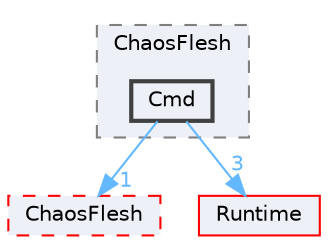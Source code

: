digraph "Cmd"
{
 // INTERACTIVE_SVG=YES
 // LATEX_PDF_SIZE
  bgcolor="transparent";
  edge [fontname=Helvetica,fontsize=10,labelfontname=Helvetica,labelfontsize=10];
  node [fontname=Helvetica,fontsize=10,shape=box,height=0.2,width=0.4];
  compound=true
  subgraph clusterdir_38e85a3e0603fb2bbe7d21005cc81e08 {
    graph [ bgcolor="#edf0f7", pencolor="grey50", label="ChaosFlesh", fontname=Helvetica,fontsize=10 style="filled,dashed", URL="dir_38e85a3e0603fb2bbe7d21005cc81e08.html",tooltip=""]
  dir_3282e9c845e0381d64b578a3b7c13d56 [label="Cmd", fillcolor="#edf0f7", color="grey25", style="filled,bold", URL="dir_3282e9c845e0381d64b578a3b7c13d56.html",tooltip=""];
  }
  dir_1df7862559c6e9e91f2a130f0ff33d91 [label="ChaosFlesh", fillcolor="#edf0f7", color="red", style="filled,dashed", URL="dir_1df7862559c6e9e91f2a130f0ff33d91.html",tooltip=""];
  dir_7536b172fbd480bfd146a1b1acd6856b [label="Runtime", fillcolor="#edf0f7", color="red", style="filled", URL="dir_7536b172fbd480bfd146a1b1acd6856b.html",tooltip=""];
  dir_3282e9c845e0381d64b578a3b7c13d56->dir_1df7862559c6e9e91f2a130f0ff33d91 [headlabel="1", labeldistance=1.5 headhref="dir_000202_000141.html" href="dir_000202_000141.html" color="steelblue1" fontcolor="steelblue1"];
  dir_3282e9c845e0381d64b578a3b7c13d56->dir_7536b172fbd480bfd146a1b1acd6856b [headlabel="3", labeldistance=1.5 headhref="dir_000202_000984.html" href="dir_000202_000984.html" color="steelblue1" fontcolor="steelblue1"];
}
